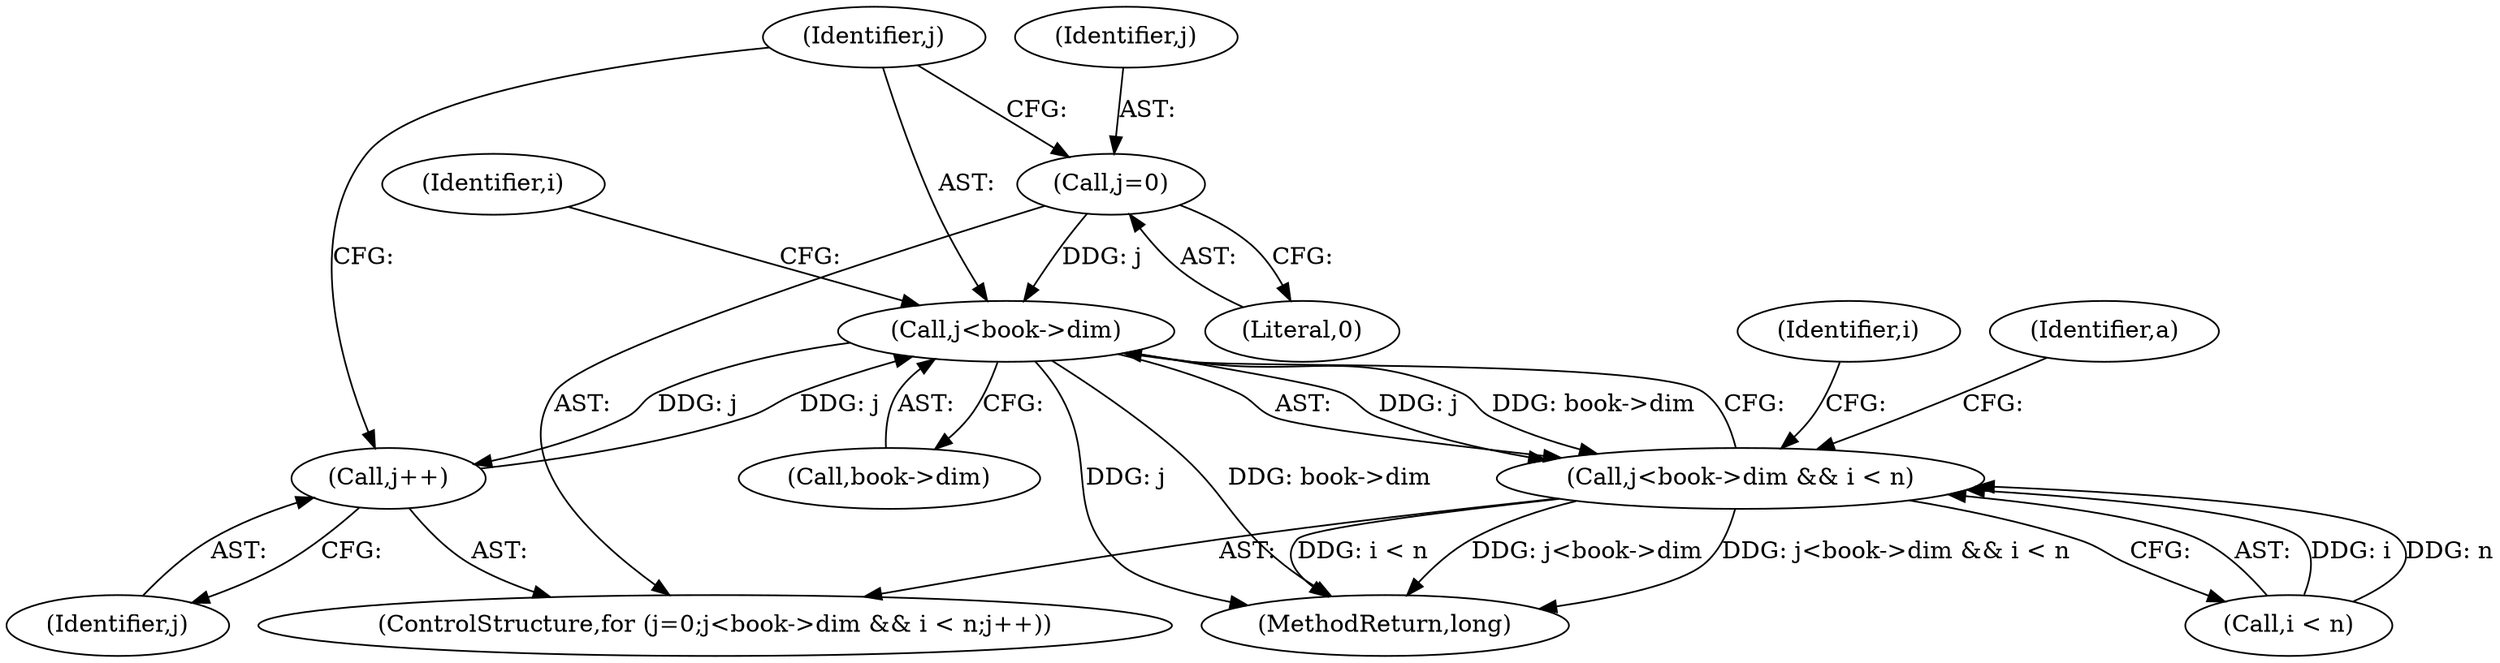 digraph "0_Android_eeb4e45d5683f88488c083ecf142dc89bc3f0b47_5@pointer" {
"1000151" [label="(Call,j<book->dim)"];
"1000159" [label="(Call,j++)"];
"1000151" [label="(Call,j<book->dim)"];
"1000147" [label="(Call,j=0)"];
"1000150" [label="(Call,j<book->dim && i < n)"];
"1000146" [label="(ControlStructure,for (j=0;j<book->dim && i < n;j++))"];
"1000153" [label="(Call,book->dim)"];
"1000157" [label="(Identifier,i)"];
"1000134" [label="(Identifier,i)"];
"1000152" [label="(Identifier,j)"];
"1000204" [label="(MethodReturn,long)"];
"1000159" [label="(Call,j++)"];
"1000160" [label="(Identifier,j)"];
"1000150" [label="(Call,j<book->dim && i < n)"];
"1000163" [label="(Identifier,a)"];
"1000156" [label="(Call,i < n)"];
"1000151" [label="(Call,j<book->dim)"];
"1000148" [label="(Identifier,j)"];
"1000149" [label="(Literal,0)"];
"1000147" [label="(Call,j=0)"];
"1000151" -> "1000150"  [label="AST: "];
"1000151" -> "1000153"  [label="CFG: "];
"1000152" -> "1000151"  [label="AST: "];
"1000153" -> "1000151"  [label="AST: "];
"1000157" -> "1000151"  [label="CFG: "];
"1000150" -> "1000151"  [label="CFG: "];
"1000151" -> "1000204"  [label="DDG: j"];
"1000151" -> "1000204"  [label="DDG: book->dim"];
"1000151" -> "1000150"  [label="DDG: j"];
"1000151" -> "1000150"  [label="DDG: book->dim"];
"1000159" -> "1000151"  [label="DDG: j"];
"1000147" -> "1000151"  [label="DDG: j"];
"1000151" -> "1000159"  [label="DDG: j"];
"1000159" -> "1000146"  [label="AST: "];
"1000159" -> "1000160"  [label="CFG: "];
"1000160" -> "1000159"  [label="AST: "];
"1000152" -> "1000159"  [label="CFG: "];
"1000147" -> "1000146"  [label="AST: "];
"1000147" -> "1000149"  [label="CFG: "];
"1000148" -> "1000147"  [label="AST: "];
"1000149" -> "1000147"  [label="AST: "];
"1000152" -> "1000147"  [label="CFG: "];
"1000150" -> "1000146"  [label="AST: "];
"1000150" -> "1000156"  [label="CFG: "];
"1000156" -> "1000150"  [label="AST: "];
"1000134" -> "1000150"  [label="CFG: "];
"1000163" -> "1000150"  [label="CFG: "];
"1000150" -> "1000204"  [label="DDG: j<book->dim"];
"1000150" -> "1000204"  [label="DDG: j<book->dim && i < n"];
"1000150" -> "1000204"  [label="DDG: i < n"];
"1000156" -> "1000150"  [label="DDG: i"];
"1000156" -> "1000150"  [label="DDG: n"];
}
